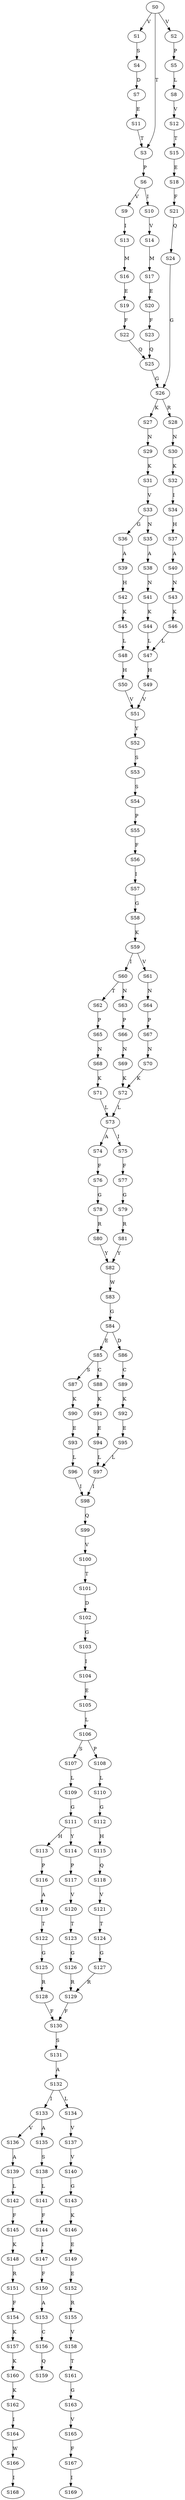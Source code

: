 strict digraph  {
	S0 -> S1 [ label = V ];
	S0 -> S2 [ label = V ];
	S0 -> S3 [ label = T ];
	S1 -> S4 [ label = S ];
	S2 -> S5 [ label = P ];
	S3 -> S6 [ label = P ];
	S4 -> S7 [ label = D ];
	S5 -> S8 [ label = L ];
	S6 -> S9 [ label = V ];
	S6 -> S10 [ label = I ];
	S7 -> S11 [ label = E ];
	S8 -> S12 [ label = V ];
	S9 -> S13 [ label = I ];
	S10 -> S14 [ label = V ];
	S11 -> S3 [ label = T ];
	S12 -> S15 [ label = T ];
	S13 -> S16 [ label = M ];
	S14 -> S17 [ label = M ];
	S15 -> S18 [ label = E ];
	S16 -> S19 [ label = E ];
	S17 -> S20 [ label = E ];
	S18 -> S21 [ label = F ];
	S19 -> S22 [ label = F ];
	S20 -> S23 [ label = F ];
	S21 -> S24 [ label = Q ];
	S22 -> S25 [ label = Q ];
	S23 -> S25 [ label = Q ];
	S24 -> S26 [ label = G ];
	S25 -> S26 [ label = G ];
	S26 -> S27 [ label = K ];
	S26 -> S28 [ label = R ];
	S27 -> S29 [ label = N ];
	S28 -> S30 [ label = N ];
	S29 -> S31 [ label = K ];
	S30 -> S32 [ label = K ];
	S31 -> S33 [ label = V ];
	S32 -> S34 [ label = I ];
	S33 -> S35 [ label = N ];
	S33 -> S36 [ label = G ];
	S34 -> S37 [ label = H ];
	S35 -> S38 [ label = A ];
	S36 -> S39 [ label = A ];
	S37 -> S40 [ label = A ];
	S38 -> S41 [ label = N ];
	S39 -> S42 [ label = H ];
	S40 -> S43 [ label = N ];
	S41 -> S44 [ label = K ];
	S42 -> S45 [ label = K ];
	S43 -> S46 [ label = K ];
	S44 -> S47 [ label = L ];
	S45 -> S48 [ label = L ];
	S46 -> S47 [ label = L ];
	S47 -> S49 [ label = H ];
	S48 -> S50 [ label = H ];
	S49 -> S51 [ label = V ];
	S50 -> S51 [ label = V ];
	S51 -> S52 [ label = Y ];
	S52 -> S53 [ label = S ];
	S53 -> S54 [ label = S ];
	S54 -> S55 [ label = P ];
	S55 -> S56 [ label = F ];
	S56 -> S57 [ label = I ];
	S57 -> S58 [ label = G ];
	S58 -> S59 [ label = K ];
	S59 -> S60 [ label = I ];
	S59 -> S61 [ label = V ];
	S60 -> S62 [ label = T ];
	S60 -> S63 [ label = N ];
	S61 -> S64 [ label = N ];
	S62 -> S65 [ label = P ];
	S63 -> S66 [ label = P ];
	S64 -> S67 [ label = P ];
	S65 -> S68 [ label = N ];
	S66 -> S69 [ label = N ];
	S67 -> S70 [ label = N ];
	S68 -> S71 [ label = K ];
	S69 -> S72 [ label = K ];
	S70 -> S72 [ label = K ];
	S71 -> S73 [ label = L ];
	S72 -> S73 [ label = L ];
	S73 -> S74 [ label = A ];
	S73 -> S75 [ label = I ];
	S74 -> S76 [ label = F ];
	S75 -> S77 [ label = F ];
	S76 -> S78 [ label = G ];
	S77 -> S79 [ label = G ];
	S78 -> S80 [ label = R ];
	S79 -> S81 [ label = R ];
	S80 -> S82 [ label = Y ];
	S81 -> S82 [ label = Y ];
	S82 -> S83 [ label = W ];
	S83 -> S84 [ label = G ];
	S84 -> S85 [ label = E ];
	S84 -> S86 [ label = D ];
	S85 -> S87 [ label = S ];
	S85 -> S88 [ label = C ];
	S86 -> S89 [ label = C ];
	S87 -> S90 [ label = K ];
	S88 -> S91 [ label = K ];
	S89 -> S92 [ label = K ];
	S90 -> S93 [ label = E ];
	S91 -> S94 [ label = E ];
	S92 -> S95 [ label = E ];
	S93 -> S96 [ label = L ];
	S94 -> S97 [ label = L ];
	S95 -> S97 [ label = L ];
	S96 -> S98 [ label = I ];
	S97 -> S98 [ label = I ];
	S98 -> S99 [ label = Q ];
	S99 -> S100 [ label = V ];
	S100 -> S101 [ label = T ];
	S101 -> S102 [ label = D ];
	S102 -> S103 [ label = G ];
	S103 -> S104 [ label = I ];
	S104 -> S105 [ label = E ];
	S105 -> S106 [ label = L ];
	S106 -> S107 [ label = S ];
	S106 -> S108 [ label = P ];
	S107 -> S109 [ label = L ];
	S108 -> S110 [ label = L ];
	S109 -> S111 [ label = G ];
	S110 -> S112 [ label = G ];
	S111 -> S113 [ label = H ];
	S111 -> S114 [ label = Y ];
	S112 -> S115 [ label = H ];
	S113 -> S116 [ label = P ];
	S114 -> S117 [ label = P ];
	S115 -> S118 [ label = Q ];
	S116 -> S119 [ label = A ];
	S117 -> S120 [ label = V ];
	S118 -> S121 [ label = V ];
	S119 -> S122 [ label = T ];
	S120 -> S123 [ label = T ];
	S121 -> S124 [ label = T ];
	S122 -> S125 [ label = G ];
	S123 -> S126 [ label = G ];
	S124 -> S127 [ label = G ];
	S125 -> S128 [ label = R ];
	S126 -> S129 [ label = R ];
	S127 -> S129 [ label = R ];
	S128 -> S130 [ label = F ];
	S129 -> S130 [ label = F ];
	S130 -> S131 [ label = S ];
	S131 -> S132 [ label = A ];
	S132 -> S133 [ label = I ];
	S132 -> S134 [ label = L ];
	S133 -> S135 [ label = A ];
	S133 -> S136 [ label = V ];
	S134 -> S137 [ label = V ];
	S135 -> S138 [ label = S ];
	S136 -> S139 [ label = A ];
	S137 -> S140 [ label = V ];
	S138 -> S141 [ label = L ];
	S139 -> S142 [ label = L ];
	S140 -> S143 [ label = G ];
	S141 -> S144 [ label = F ];
	S142 -> S145 [ label = F ];
	S143 -> S146 [ label = K ];
	S144 -> S147 [ label = I ];
	S145 -> S148 [ label = K ];
	S146 -> S149 [ label = E ];
	S147 -> S150 [ label = F ];
	S148 -> S151 [ label = R ];
	S149 -> S152 [ label = E ];
	S150 -> S153 [ label = A ];
	S151 -> S154 [ label = F ];
	S152 -> S155 [ label = R ];
	S153 -> S156 [ label = C ];
	S154 -> S157 [ label = K ];
	S155 -> S158 [ label = V ];
	S156 -> S159 [ label = Q ];
	S157 -> S160 [ label = K ];
	S158 -> S161 [ label = T ];
	S160 -> S162 [ label = K ];
	S161 -> S163 [ label = G ];
	S162 -> S164 [ label = I ];
	S163 -> S165 [ label = V ];
	S164 -> S166 [ label = W ];
	S165 -> S167 [ label = F ];
	S166 -> S168 [ label = I ];
	S167 -> S169 [ label = I ];
}
